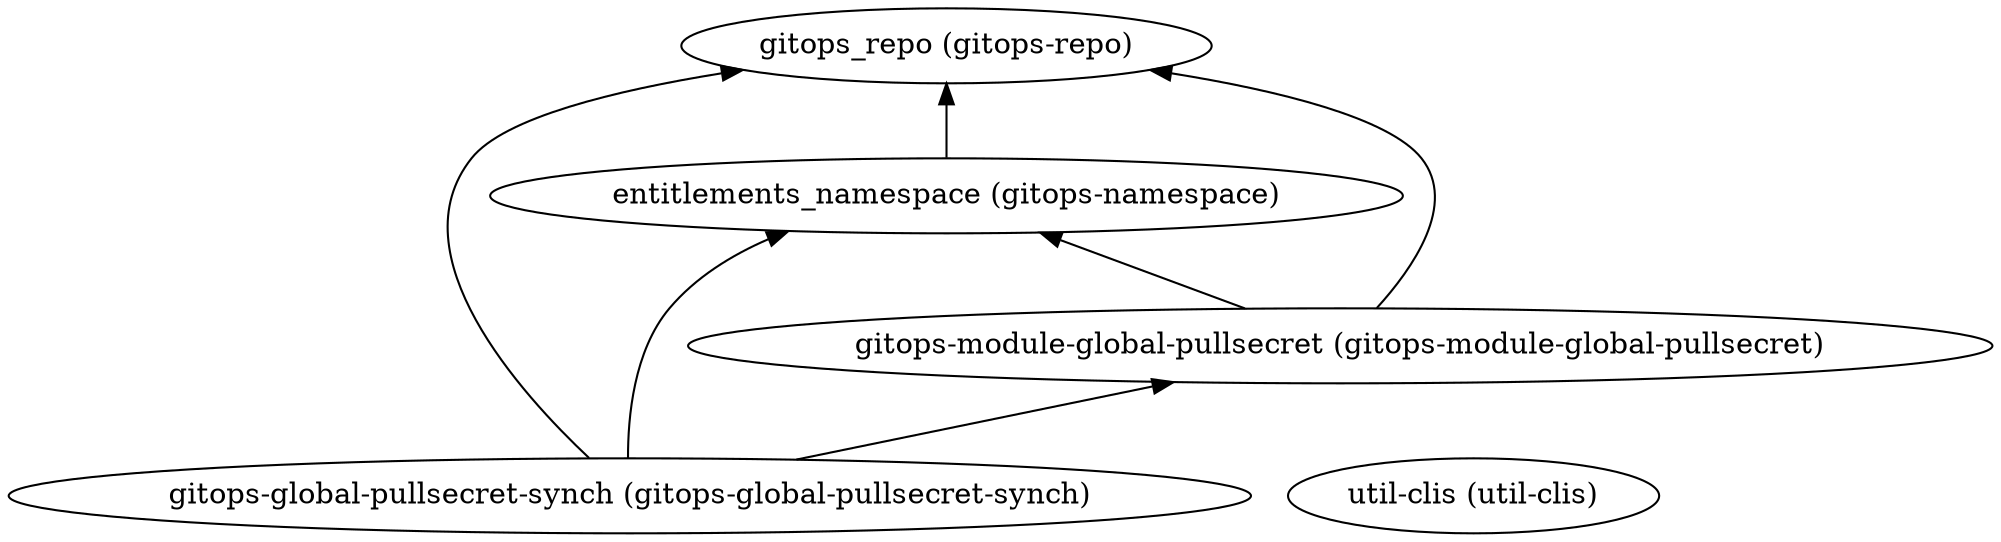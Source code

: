 digraph {
    rankdir="BT"
    "gitops-global-pullsecret-synch (gitops-global-pullsecret-synch)" -> "gitops_repo (gitops-repo)"
"gitops-global-pullsecret-synch (gitops-global-pullsecret-synch)" -> "entitlements_namespace (gitops-namespace)"
"gitops-global-pullsecret-synch (gitops-global-pullsecret-synch)" -> "gitops-module-global-pullsecret (gitops-module-global-pullsecret)"
"gitops-global-pullsecret-synch (gitops-global-pullsecret-synch)"
"gitops_repo (gitops-repo)"
"entitlements_namespace (gitops-namespace)" -> "gitops_repo (gitops-repo)"
"entitlements_namespace (gitops-namespace)"
"gitops-module-global-pullsecret (gitops-module-global-pullsecret)" -> "gitops_repo (gitops-repo)"
"gitops-module-global-pullsecret (gitops-module-global-pullsecret)" -> "entitlements_namespace (gitops-namespace)"
"gitops-module-global-pullsecret (gitops-module-global-pullsecret)"
"util-clis (util-clis)"
  }